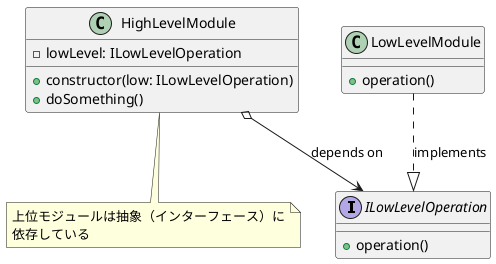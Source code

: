 @startuml GoodDependency

interface ILowLevelOperation {
  + operation()
}

class HighLevelModule {
  - lowLevel: ILowLevelOperation
  + constructor(low: ILowLevelOperation)
  + doSomething()
}

class LowLevelModule {
  + operation()
}

HighLevelModule o--> ILowLevelOperation : depends on
LowLevelModule ..|> ILowLevelOperation : implements

note bottom of HighLevelModule
  上位モジュールは抽象（インターフェース）に
  依存している
end note

@enduml
